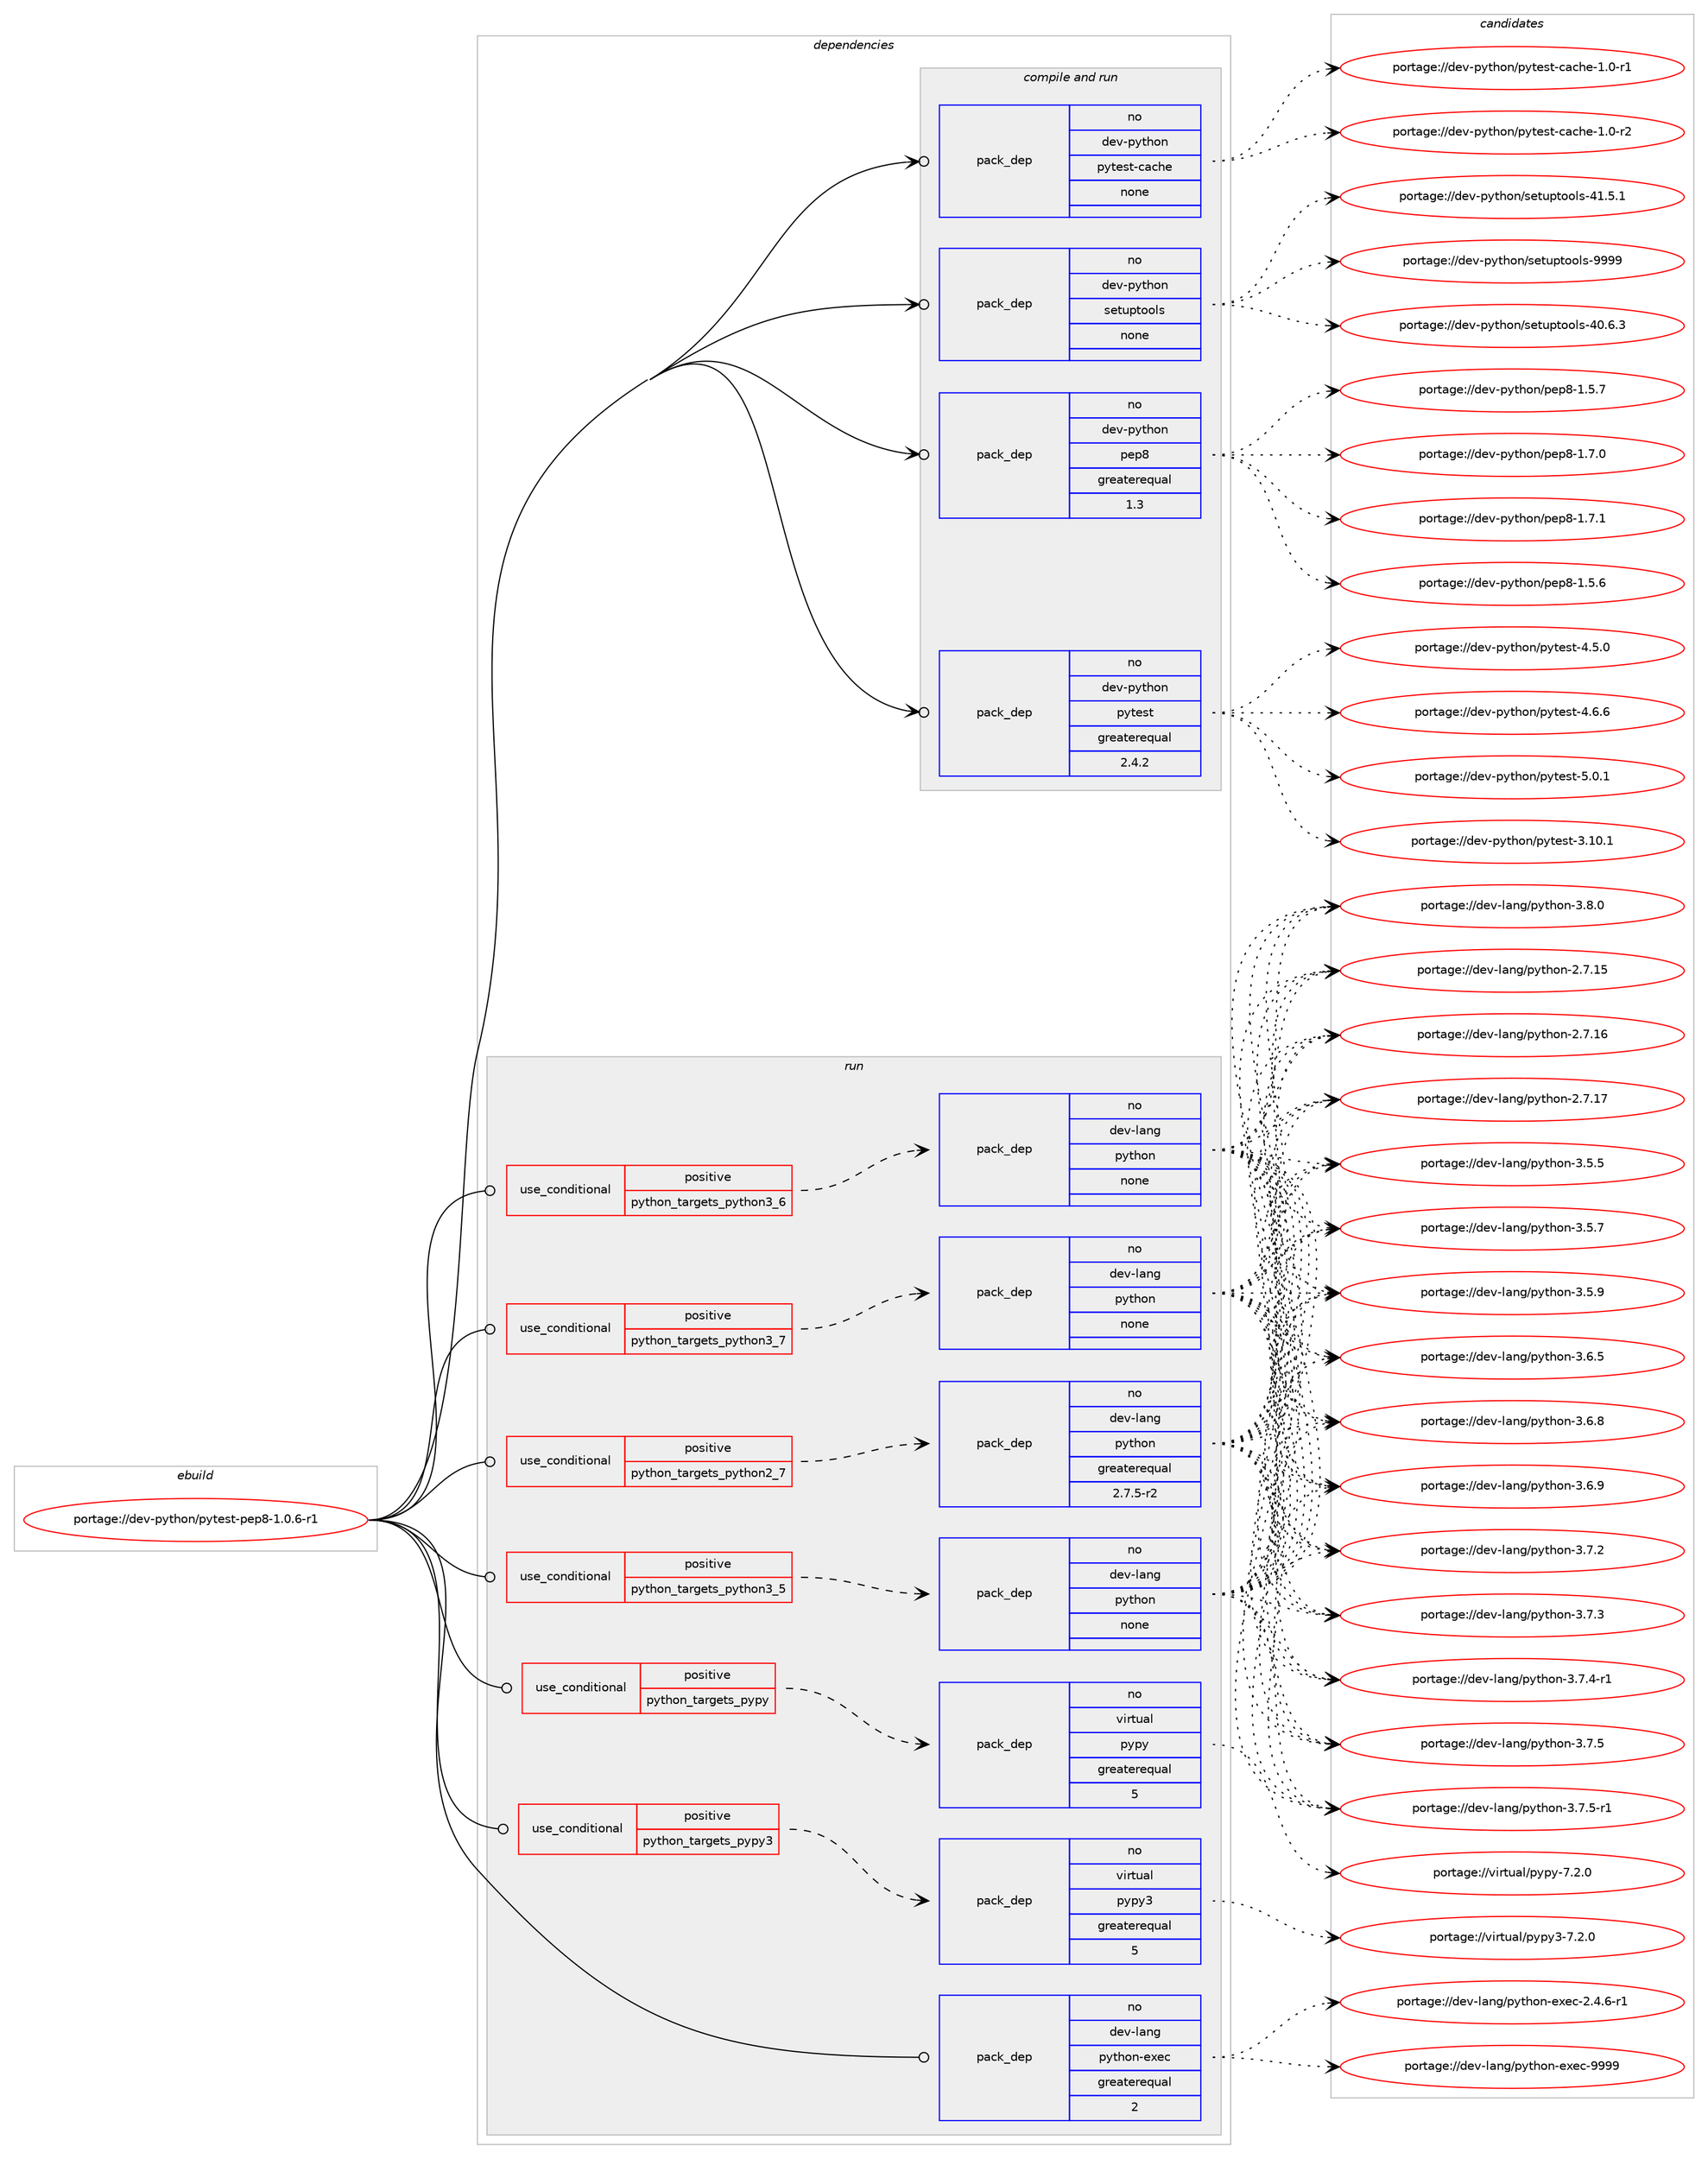 digraph prolog {

# *************
# Graph options
# *************

newrank=true;
concentrate=true;
compound=true;
graph [rankdir=LR,fontname=Helvetica,fontsize=10,ranksep=1.5];#, ranksep=2.5, nodesep=0.2];
edge  [arrowhead=vee];
node  [fontname=Helvetica,fontsize=10];

# **********
# The ebuild
# **********

subgraph cluster_leftcol {
color=gray;
rank=same;
label=<<i>ebuild</i>>;
id [label="portage://dev-python/pytest-pep8-1.0.6-r1", color=red, width=4, href="../dev-python/pytest-pep8-1.0.6-r1.svg"];
}

# ****************
# The dependencies
# ****************

subgraph cluster_midcol {
color=gray;
label=<<i>dependencies</i>>;
subgraph cluster_compile {
fillcolor="#eeeeee";
style=filled;
label=<<i>compile</i>>;
}
subgraph cluster_compileandrun {
fillcolor="#eeeeee";
style=filled;
label=<<i>compile and run</i>>;
subgraph pack124908 {
dependency164748 [label=<<TABLE BORDER="0" CELLBORDER="1" CELLSPACING="0" CELLPADDING="4" WIDTH="220"><TR><TD ROWSPAN="6" CELLPADDING="30">pack_dep</TD></TR><TR><TD WIDTH="110">no</TD></TR><TR><TD>dev-python</TD></TR><TR><TD>pep8</TD></TR><TR><TD>greaterequal</TD></TR><TR><TD>1.3</TD></TR></TABLE>>, shape=none, color=blue];
}
id:e -> dependency164748:w [weight=20,style="solid",arrowhead="odotvee"];
subgraph pack124909 {
dependency164749 [label=<<TABLE BORDER="0" CELLBORDER="1" CELLSPACING="0" CELLPADDING="4" WIDTH="220"><TR><TD ROWSPAN="6" CELLPADDING="30">pack_dep</TD></TR><TR><TD WIDTH="110">no</TD></TR><TR><TD>dev-python</TD></TR><TR><TD>pytest</TD></TR><TR><TD>greaterequal</TD></TR><TR><TD>2.4.2</TD></TR></TABLE>>, shape=none, color=blue];
}
id:e -> dependency164749:w [weight=20,style="solid",arrowhead="odotvee"];
subgraph pack124910 {
dependency164750 [label=<<TABLE BORDER="0" CELLBORDER="1" CELLSPACING="0" CELLPADDING="4" WIDTH="220"><TR><TD ROWSPAN="6" CELLPADDING="30">pack_dep</TD></TR><TR><TD WIDTH="110">no</TD></TR><TR><TD>dev-python</TD></TR><TR><TD>pytest-cache</TD></TR><TR><TD>none</TD></TR><TR><TD></TD></TR></TABLE>>, shape=none, color=blue];
}
id:e -> dependency164750:w [weight=20,style="solid",arrowhead="odotvee"];
subgraph pack124911 {
dependency164751 [label=<<TABLE BORDER="0" CELLBORDER="1" CELLSPACING="0" CELLPADDING="4" WIDTH="220"><TR><TD ROWSPAN="6" CELLPADDING="30">pack_dep</TD></TR><TR><TD WIDTH="110">no</TD></TR><TR><TD>dev-python</TD></TR><TR><TD>setuptools</TD></TR><TR><TD>none</TD></TR><TR><TD></TD></TR></TABLE>>, shape=none, color=blue];
}
id:e -> dependency164751:w [weight=20,style="solid",arrowhead="odotvee"];
}
subgraph cluster_run {
fillcolor="#eeeeee";
style=filled;
label=<<i>run</i>>;
subgraph cond36453 {
dependency164752 [label=<<TABLE BORDER="0" CELLBORDER="1" CELLSPACING="0" CELLPADDING="4"><TR><TD ROWSPAN="3" CELLPADDING="10">use_conditional</TD></TR><TR><TD>positive</TD></TR><TR><TD>python_targets_pypy</TD></TR></TABLE>>, shape=none, color=red];
subgraph pack124912 {
dependency164753 [label=<<TABLE BORDER="0" CELLBORDER="1" CELLSPACING="0" CELLPADDING="4" WIDTH="220"><TR><TD ROWSPAN="6" CELLPADDING="30">pack_dep</TD></TR><TR><TD WIDTH="110">no</TD></TR><TR><TD>virtual</TD></TR><TR><TD>pypy</TD></TR><TR><TD>greaterequal</TD></TR><TR><TD>5</TD></TR></TABLE>>, shape=none, color=blue];
}
dependency164752:e -> dependency164753:w [weight=20,style="dashed",arrowhead="vee"];
}
id:e -> dependency164752:w [weight=20,style="solid",arrowhead="odot"];
subgraph cond36454 {
dependency164754 [label=<<TABLE BORDER="0" CELLBORDER="1" CELLSPACING="0" CELLPADDING="4"><TR><TD ROWSPAN="3" CELLPADDING="10">use_conditional</TD></TR><TR><TD>positive</TD></TR><TR><TD>python_targets_pypy3</TD></TR></TABLE>>, shape=none, color=red];
subgraph pack124913 {
dependency164755 [label=<<TABLE BORDER="0" CELLBORDER="1" CELLSPACING="0" CELLPADDING="4" WIDTH="220"><TR><TD ROWSPAN="6" CELLPADDING="30">pack_dep</TD></TR><TR><TD WIDTH="110">no</TD></TR><TR><TD>virtual</TD></TR><TR><TD>pypy3</TD></TR><TR><TD>greaterequal</TD></TR><TR><TD>5</TD></TR></TABLE>>, shape=none, color=blue];
}
dependency164754:e -> dependency164755:w [weight=20,style="dashed",arrowhead="vee"];
}
id:e -> dependency164754:w [weight=20,style="solid",arrowhead="odot"];
subgraph cond36455 {
dependency164756 [label=<<TABLE BORDER="0" CELLBORDER="1" CELLSPACING="0" CELLPADDING="4"><TR><TD ROWSPAN="3" CELLPADDING="10">use_conditional</TD></TR><TR><TD>positive</TD></TR><TR><TD>python_targets_python2_7</TD></TR></TABLE>>, shape=none, color=red];
subgraph pack124914 {
dependency164757 [label=<<TABLE BORDER="0" CELLBORDER="1" CELLSPACING="0" CELLPADDING="4" WIDTH="220"><TR><TD ROWSPAN="6" CELLPADDING="30">pack_dep</TD></TR><TR><TD WIDTH="110">no</TD></TR><TR><TD>dev-lang</TD></TR><TR><TD>python</TD></TR><TR><TD>greaterequal</TD></TR><TR><TD>2.7.5-r2</TD></TR></TABLE>>, shape=none, color=blue];
}
dependency164756:e -> dependency164757:w [weight=20,style="dashed",arrowhead="vee"];
}
id:e -> dependency164756:w [weight=20,style="solid",arrowhead="odot"];
subgraph cond36456 {
dependency164758 [label=<<TABLE BORDER="0" CELLBORDER="1" CELLSPACING="0" CELLPADDING="4"><TR><TD ROWSPAN="3" CELLPADDING="10">use_conditional</TD></TR><TR><TD>positive</TD></TR><TR><TD>python_targets_python3_5</TD></TR></TABLE>>, shape=none, color=red];
subgraph pack124915 {
dependency164759 [label=<<TABLE BORDER="0" CELLBORDER="1" CELLSPACING="0" CELLPADDING="4" WIDTH="220"><TR><TD ROWSPAN="6" CELLPADDING="30">pack_dep</TD></TR><TR><TD WIDTH="110">no</TD></TR><TR><TD>dev-lang</TD></TR><TR><TD>python</TD></TR><TR><TD>none</TD></TR><TR><TD></TD></TR></TABLE>>, shape=none, color=blue];
}
dependency164758:e -> dependency164759:w [weight=20,style="dashed",arrowhead="vee"];
}
id:e -> dependency164758:w [weight=20,style="solid",arrowhead="odot"];
subgraph cond36457 {
dependency164760 [label=<<TABLE BORDER="0" CELLBORDER="1" CELLSPACING="0" CELLPADDING="4"><TR><TD ROWSPAN="3" CELLPADDING="10">use_conditional</TD></TR><TR><TD>positive</TD></TR><TR><TD>python_targets_python3_6</TD></TR></TABLE>>, shape=none, color=red];
subgraph pack124916 {
dependency164761 [label=<<TABLE BORDER="0" CELLBORDER="1" CELLSPACING="0" CELLPADDING="4" WIDTH="220"><TR><TD ROWSPAN="6" CELLPADDING="30">pack_dep</TD></TR><TR><TD WIDTH="110">no</TD></TR><TR><TD>dev-lang</TD></TR><TR><TD>python</TD></TR><TR><TD>none</TD></TR><TR><TD></TD></TR></TABLE>>, shape=none, color=blue];
}
dependency164760:e -> dependency164761:w [weight=20,style="dashed",arrowhead="vee"];
}
id:e -> dependency164760:w [weight=20,style="solid",arrowhead="odot"];
subgraph cond36458 {
dependency164762 [label=<<TABLE BORDER="0" CELLBORDER="1" CELLSPACING="0" CELLPADDING="4"><TR><TD ROWSPAN="3" CELLPADDING="10">use_conditional</TD></TR><TR><TD>positive</TD></TR><TR><TD>python_targets_python3_7</TD></TR></TABLE>>, shape=none, color=red];
subgraph pack124917 {
dependency164763 [label=<<TABLE BORDER="0" CELLBORDER="1" CELLSPACING="0" CELLPADDING="4" WIDTH="220"><TR><TD ROWSPAN="6" CELLPADDING="30">pack_dep</TD></TR><TR><TD WIDTH="110">no</TD></TR><TR><TD>dev-lang</TD></TR><TR><TD>python</TD></TR><TR><TD>none</TD></TR><TR><TD></TD></TR></TABLE>>, shape=none, color=blue];
}
dependency164762:e -> dependency164763:w [weight=20,style="dashed",arrowhead="vee"];
}
id:e -> dependency164762:w [weight=20,style="solid",arrowhead="odot"];
subgraph pack124918 {
dependency164764 [label=<<TABLE BORDER="0" CELLBORDER="1" CELLSPACING="0" CELLPADDING="4" WIDTH="220"><TR><TD ROWSPAN="6" CELLPADDING="30">pack_dep</TD></TR><TR><TD WIDTH="110">no</TD></TR><TR><TD>dev-lang</TD></TR><TR><TD>python-exec</TD></TR><TR><TD>greaterequal</TD></TR><TR><TD>2</TD></TR></TABLE>>, shape=none, color=blue];
}
id:e -> dependency164764:w [weight=20,style="solid",arrowhead="odot"];
}
}

# **************
# The candidates
# **************

subgraph cluster_choices {
rank=same;
color=gray;
label=<<i>candidates</i>>;

subgraph choice124908 {
color=black;
nodesep=1;
choiceportage100101118451121211161041111104711210111256454946534654 [label="portage://dev-python/pep8-1.5.6", color=red, width=4,href="../dev-python/pep8-1.5.6.svg"];
choiceportage100101118451121211161041111104711210111256454946534655 [label="portage://dev-python/pep8-1.5.7", color=red, width=4,href="../dev-python/pep8-1.5.7.svg"];
choiceportage100101118451121211161041111104711210111256454946554648 [label="portage://dev-python/pep8-1.7.0", color=red, width=4,href="../dev-python/pep8-1.7.0.svg"];
choiceportage100101118451121211161041111104711210111256454946554649 [label="portage://dev-python/pep8-1.7.1", color=red, width=4,href="../dev-python/pep8-1.7.1.svg"];
dependency164748:e -> choiceportage100101118451121211161041111104711210111256454946534654:w [style=dotted,weight="100"];
dependency164748:e -> choiceportage100101118451121211161041111104711210111256454946534655:w [style=dotted,weight="100"];
dependency164748:e -> choiceportage100101118451121211161041111104711210111256454946554648:w [style=dotted,weight="100"];
dependency164748:e -> choiceportage100101118451121211161041111104711210111256454946554649:w [style=dotted,weight="100"];
}
subgraph choice124909 {
color=black;
nodesep=1;
choiceportage100101118451121211161041111104711212111610111511645514649484649 [label="portage://dev-python/pytest-3.10.1", color=red, width=4,href="../dev-python/pytest-3.10.1.svg"];
choiceportage1001011184511212111610411111047112121116101115116455246534648 [label="portage://dev-python/pytest-4.5.0", color=red, width=4,href="../dev-python/pytest-4.5.0.svg"];
choiceportage1001011184511212111610411111047112121116101115116455246544654 [label="portage://dev-python/pytest-4.6.6", color=red, width=4,href="../dev-python/pytest-4.6.6.svg"];
choiceportage1001011184511212111610411111047112121116101115116455346484649 [label="portage://dev-python/pytest-5.0.1", color=red, width=4,href="../dev-python/pytest-5.0.1.svg"];
dependency164749:e -> choiceportage100101118451121211161041111104711212111610111511645514649484649:w [style=dotted,weight="100"];
dependency164749:e -> choiceportage1001011184511212111610411111047112121116101115116455246534648:w [style=dotted,weight="100"];
dependency164749:e -> choiceportage1001011184511212111610411111047112121116101115116455246544654:w [style=dotted,weight="100"];
dependency164749:e -> choiceportage1001011184511212111610411111047112121116101115116455346484649:w [style=dotted,weight="100"];
}
subgraph choice124910 {
color=black;
nodesep=1;
choiceportage100101118451121211161041111104711212111610111511645999799104101454946484511449 [label="portage://dev-python/pytest-cache-1.0-r1", color=red, width=4,href="../dev-python/pytest-cache-1.0-r1.svg"];
choiceportage100101118451121211161041111104711212111610111511645999799104101454946484511450 [label="portage://dev-python/pytest-cache-1.0-r2", color=red, width=4,href="../dev-python/pytest-cache-1.0-r2.svg"];
dependency164750:e -> choiceportage100101118451121211161041111104711212111610111511645999799104101454946484511449:w [style=dotted,weight="100"];
dependency164750:e -> choiceportage100101118451121211161041111104711212111610111511645999799104101454946484511450:w [style=dotted,weight="100"];
}
subgraph choice124911 {
color=black;
nodesep=1;
choiceportage100101118451121211161041111104711510111611711211611111110811545524846544651 [label="portage://dev-python/setuptools-40.6.3", color=red, width=4,href="../dev-python/setuptools-40.6.3.svg"];
choiceportage100101118451121211161041111104711510111611711211611111110811545524946534649 [label="portage://dev-python/setuptools-41.5.1", color=red, width=4,href="../dev-python/setuptools-41.5.1.svg"];
choiceportage10010111845112121116104111110471151011161171121161111111081154557575757 [label="portage://dev-python/setuptools-9999", color=red, width=4,href="../dev-python/setuptools-9999.svg"];
dependency164751:e -> choiceportage100101118451121211161041111104711510111611711211611111110811545524846544651:w [style=dotted,weight="100"];
dependency164751:e -> choiceportage100101118451121211161041111104711510111611711211611111110811545524946534649:w [style=dotted,weight="100"];
dependency164751:e -> choiceportage10010111845112121116104111110471151011161171121161111111081154557575757:w [style=dotted,weight="100"];
}
subgraph choice124912 {
color=black;
nodesep=1;
choiceportage1181051141161179710847112121112121455546504648 [label="portage://virtual/pypy-7.2.0", color=red, width=4,href="../virtual/pypy-7.2.0.svg"];
dependency164753:e -> choiceportage1181051141161179710847112121112121455546504648:w [style=dotted,weight="100"];
}
subgraph choice124913 {
color=black;
nodesep=1;
choiceportage118105114116117971084711212111212151455546504648 [label="portage://virtual/pypy3-7.2.0", color=red, width=4,href="../virtual/pypy3-7.2.0.svg"];
dependency164755:e -> choiceportage118105114116117971084711212111212151455546504648:w [style=dotted,weight="100"];
}
subgraph choice124914 {
color=black;
nodesep=1;
choiceportage10010111845108971101034711212111610411111045504655464953 [label="portage://dev-lang/python-2.7.15", color=red, width=4,href="../dev-lang/python-2.7.15.svg"];
choiceportage10010111845108971101034711212111610411111045504655464954 [label="portage://dev-lang/python-2.7.16", color=red, width=4,href="../dev-lang/python-2.7.16.svg"];
choiceportage10010111845108971101034711212111610411111045504655464955 [label="portage://dev-lang/python-2.7.17", color=red, width=4,href="../dev-lang/python-2.7.17.svg"];
choiceportage100101118451089711010347112121116104111110455146534653 [label="portage://dev-lang/python-3.5.5", color=red, width=4,href="../dev-lang/python-3.5.5.svg"];
choiceportage100101118451089711010347112121116104111110455146534655 [label="portage://dev-lang/python-3.5.7", color=red, width=4,href="../dev-lang/python-3.5.7.svg"];
choiceportage100101118451089711010347112121116104111110455146534657 [label="portage://dev-lang/python-3.5.9", color=red, width=4,href="../dev-lang/python-3.5.9.svg"];
choiceportage100101118451089711010347112121116104111110455146544653 [label="portage://dev-lang/python-3.6.5", color=red, width=4,href="../dev-lang/python-3.6.5.svg"];
choiceportage100101118451089711010347112121116104111110455146544656 [label="portage://dev-lang/python-3.6.8", color=red, width=4,href="../dev-lang/python-3.6.8.svg"];
choiceportage100101118451089711010347112121116104111110455146544657 [label="portage://dev-lang/python-3.6.9", color=red, width=4,href="../dev-lang/python-3.6.9.svg"];
choiceportage100101118451089711010347112121116104111110455146554650 [label="portage://dev-lang/python-3.7.2", color=red, width=4,href="../dev-lang/python-3.7.2.svg"];
choiceportage100101118451089711010347112121116104111110455146554651 [label="portage://dev-lang/python-3.7.3", color=red, width=4,href="../dev-lang/python-3.7.3.svg"];
choiceportage1001011184510897110103471121211161041111104551465546524511449 [label="portage://dev-lang/python-3.7.4-r1", color=red, width=4,href="../dev-lang/python-3.7.4-r1.svg"];
choiceportage100101118451089711010347112121116104111110455146554653 [label="portage://dev-lang/python-3.7.5", color=red, width=4,href="../dev-lang/python-3.7.5.svg"];
choiceportage1001011184510897110103471121211161041111104551465546534511449 [label="portage://dev-lang/python-3.7.5-r1", color=red, width=4,href="../dev-lang/python-3.7.5-r1.svg"];
choiceportage100101118451089711010347112121116104111110455146564648 [label="portage://dev-lang/python-3.8.0", color=red, width=4,href="../dev-lang/python-3.8.0.svg"];
dependency164757:e -> choiceportage10010111845108971101034711212111610411111045504655464953:w [style=dotted,weight="100"];
dependency164757:e -> choiceportage10010111845108971101034711212111610411111045504655464954:w [style=dotted,weight="100"];
dependency164757:e -> choiceportage10010111845108971101034711212111610411111045504655464955:w [style=dotted,weight="100"];
dependency164757:e -> choiceportage100101118451089711010347112121116104111110455146534653:w [style=dotted,weight="100"];
dependency164757:e -> choiceportage100101118451089711010347112121116104111110455146534655:w [style=dotted,weight="100"];
dependency164757:e -> choiceportage100101118451089711010347112121116104111110455146534657:w [style=dotted,weight="100"];
dependency164757:e -> choiceportage100101118451089711010347112121116104111110455146544653:w [style=dotted,weight="100"];
dependency164757:e -> choiceportage100101118451089711010347112121116104111110455146544656:w [style=dotted,weight="100"];
dependency164757:e -> choiceportage100101118451089711010347112121116104111110455146544657:w [style=dotted,weight="100"];
dependency164757:e -> choiceportage100101118451089711010347112121116104111110455146554650:w [style=dotted,weight="100"];
dependency164757:e -> choiceportage100101118451089711010347112121116104111110455146554651:w [style=dotted,weight="100"];
dependency164757:e -> choiceportage1001011184510897110103471121211161041111104551465546524511449:w [style=dotted,weight="100"];
dependency164757:e -> choiceportage100101118451089711010347112121116104111110455146554653:w [style=dotted,weight="100"];
dependency164757:e -> choiceportage1001011184510897110103471121211161041111104551465546534511449:w [style=dotted,weight="100"];
dependency164757:e -> choiceportage100101118451089711010347112121116104111110455146564648:w [style=dotted,weight="100"];
}
subgraph choice124915 {
color=black;
nodesep=1;
choiceportage10010111845108971101034711212111610411111045504655464953 [label="portage://dev-lang/python-2.7.15", color=red, width=4,href="../dev-lang/python-2.7.15.svg"];
choiceportage10010111845108971101034711212111610411111045504655464954 [label="portage://dev-lang/python-2.7.16", color=red, width=4,href="../dev-lang/python-2.7.16.svg"];
choiceportage10010111845108971101034711212111610411111045504655464955 [label="portage://dev-lang/python-2.7.17", color=red, width=4,href="../dev-lang/python-2.7.17.svg"];
choiceportage100101118451089711010347112121116104111110455146534653 [label="portage://dev-lang/python-3.5.5", color=red, width=4,href="../dev-lang/python-3.5.5.svg"];
choiceportage100101118451089711010347112121116104111110455146534655 [label="portage://dev-lang/python-3.5.7", color=red, width=4,href="../dev-lang/python-3.5.7.svg"];
choiceportage100101118451089711010347112121116104111110455146534657 [label="portage://dev-lang/python-3.5.9", color=red, width=4,href="../dev-lang/python-3.5.9.svg"];
choiceportage100101118451089711010347112121116104111110455146544653 [label="portage://dev-lang/python-3.6.5", color=red, width=4,href="../dev-lang/python-3.6.5.svg"];
choiceportage100101118451089711010347112121116104111110455146544656 [label="portage://dev-lang/python-3.6.8", color=red, width=4,href="../dev-lang/python-3.6.8.svg"];
choiceportage100101118451089711010347112121116104111110455146544657 [label="portage://dev-lang/python-3.6.9", color=red, width=4,href="../dev-lang/python-3.6.9.svg"];
choiceportage100101118451089711010347112121116104111110455146554650 [label="portage://dev-lang/python-3.7.2", color=red, width=4,href="../dev-lang/python-3.7.2.svg"];
choiceportage100101118451089711010347112121116104111110455146554651 [label="portage://dev-lang/python-3.7.3", color=red, width=4,href="../dev-lang/python-3.7.3.svg"];
choiceportage1001011184510897110103471121211161041111104551465546524511449 [label="portage://dev-lang/python-3.7.4-r1", color=red, width=4,href="../dev-lang/python-3.7.4-r1.svg"];
choiceportage100101118451089711010347112121116104111110455146554653 [label="portage://dev-lang/python-3.7.5", color=red, width=4,href="../dev-lang/python-3.7.5.svg"];
choiceportage1001011184510897110103471121211161041111104551465546534511449 [label="portage://dev-lang/python-3.7.5-r1", color=red, width=4,href="../dev-lang/python-3.7.5-r1.svg"];
choiceportage100101118451089711010347112121116104111110455146564648 [label="portage://dev-lang/python-3.8.0", color=red, width=4,href="../dev-lang/python-3.8.0.svg"];
dependency164759:e -> choiceportage10010111845108971101034711212111610411111045504655464953:w [style=dotted,weight="100"];
dependency164759:e -> choiceportage10010111845108971101034711212111610411111045504655464954:w [style=dotted,weight="100"];
dependency164759:e -> choiceportage10010111845108971101034711212111610411111045504655464955:w [style=dotted,weight="100"];
dependency164759:e -> choiceportage100101118451089711010347112121116104111110455146534653:w [style=dotted,weight="100"];
dependency164759:e -> choiceportage100101118451089711010347112121116104111110455146534655:w [style=dotted,weight="100"];
dependency164759:e -> choiceportage100101118451089711010347112121116104111110455146534657:w [style=dotted,weight="100"];
dependency164759:e -> choiceportage100101118451089711010347112121116104111110455146544653:w [style=dotted,weight="100"];
dependency164759:e -> choiceportage100101118451089711010347112121116104111110455146544656:w [style=dotted,weight="100"];
dependency164759:e -> choiceportage100101118451089711010347112121116104111110455146544657:w [style=dotted,weight="100"];
dependency164759:e -> choiceportage100101118451089711010347112121116104111110455146554650:w [style=dotted,weight="100"];
dependency164759:e -> choiceportage100101118451089711010347112121116104111110455146554651:w [style=dotted,weight="100"];
dependency164759:e -> choiceportage1001011184510897110103471121211161041111104551465546524511449:w [style=dotted,weight="100"];
dependency164759:e -> choiceportage100101118451089711010347112121116104111110455146554653:w [style=dotted,weight="100"];
dependency164759:e -> choiceportage1001011184510897110103471121211161041111104551465546534511449:w [style=dotted,weight="100"];
dependency164759:e -> choiceportage100101118451089711010347112121116104111110455146564648:w [style=dotted,weight="100"];
}
subgraph choice124916 {
color=black;
nodesep=1;
choiceportage10010111845108971101034711212111610411111045504655464953 [label="portage://dev-lang/python-2.7.15", color=red, width=4,href="../dev-lang/python-2.7.15.svg"];
choiceportage10010111845108971101034711212111610411111045504655464954 [label="portage://dev-lang/python-2.7.16", color=red, width=4,href="../dev-lang/python-2.7.16.svg"];
choiceportage10010111845108971101034711212111610411111045504655464955 [label="portage://dev-lang/python-2.7.17", color=red, width=4,href="../dev-lang/python-2.7.17.svg"];
choiceportage100101118451089711010347112121116104111110455146534653 [label="portage://dev-lang/python-3.5.5", color=red, width=4,href="../dev-lang/python-3.5.5.svg"];
choiceportage100101118451089711010347112121116104111110455146534655 [label="portage://dev-lang/python-3.5.7", color=red, width=4,href="../dev-lang/python-3.5.7.svg"];
choiceportage100101118451089711010347112121116104111110455146534657 [label="portage://dev-lang/python-3.5.9", color=red, width=4,href="../dev-lang/python-3.5.9.svg"];
choiceportage100101118451089711010347112121116104111110455146544653 [label="portage://dev-lang/python-3.6.5", color=red, width=4,href="../dev-lang/python-3.6.5.svg"];
choiceportage100101118451089711010347112121116104111110455146544656 [label="portage://dev-lang/python-3.6.8", color=red, width=4,href="../dev-lang/python-3.6.8.svg"];
choiceportage100101118451089711010347112121116104111110455146544657 [label="portage://dev-lang/python-3.6.9", color=red, width=4,href="../dev-lang/python-3.6.9.svg"];
choiceportage100101118451089711010347112121116104111110455146554650 [label="portage://dev-lang/python-3.7.2", color=red, width=4,href="../dev-lang/python-3.7.2.svg"];
choiceportage100101118451089711010347112121116104111110455146554651 [label="portage://dev-lang/python-3.7.3", color=red, width=4,href="../dev-lang/python-3.7.3.svg"];
choiceportage1001011184510897110103471121211161041111104551465546524511449 [label="portage://dev-lang/python-3.7.4-r1", color=red, width=4,href="../dev-lang/python-3.7.4-r1.svg"];
choiceportage100101118451089711010347112121116104111110455146554653 [label="portage://dev-lang/python-3.7.5", color=red, width=4,href="../dev-lang/python-3.7.5.svg"];
choiceportage1001011184510897110103471121211161041111104551465546534511449 [label="portage://dev-lang/python-3.7.5-r1", color=red, width=4,href="../dev-lang/python-3.7.5-r1.svg"];
choiceportage100101118451089711010347112121116104111110455146564648 [label="portage://dev-lang/python-3.8.0", color=red, width=4,href="../dev-lang/python-3.8.0.svg"];
dependency164761:e -> choiceportage10010111845108971101034711212111610411111045504655464953:w [style=dotted,weight="100"];
dependency164761:e -> choiceportage10010111845108971101034711212111610411111045504655464954:w [style=dotted,weight="100"];
dependency164761:e -> choiceportage10010111845108971101034711212111610411111045504655464955:w [style=dotted,weight="100"];
dependency164761:e -> choiceportage100101118451089711010347112121116104111110455146534653:w [style=dotted,weight="100"];
dependency164761:e -> choiceportage100101118451089711010347112121116104111110455146534655:w [style=dotted,weight="100"];
dependency164761:e -> choiceportage100101118451089711010347112121116104111110455146534657:w [style=dotted,weight="100"];
dependency164761:e -> choiceportage100101118451089711010347112121116104111110455146544653:w [style=dotted,weight="100"];
dependency164761:e -> choiceportage100101118451089711010347112121116104111110455146544656:w [style=dotted,weight="100"];
dependency164761:e -> choiceportage100101118451089711010347112121116104111110455146544657:w [style=dotted,weight="100"];
dependency164761:e -> choiceportage100101118451089711010347112121116104111110455146554650:w [style=dotted,weight="100"];
dependency164761:e -> choiceportage100101118451089711010347112121116104111110455146554651:w [style=dotted,weight="100"];
dependency164761:e -> choiceportage1001011184510897110103471121211161041111104551465546524511449:w [style=dotted,weight="100"];
dependency164761:e -> choiceportage100101118451089711010347112121116104111110455146554653:w [style=dotted,weight="100"];
dependency164761:e -> choiceportage1001011184510897110103471121211161041111104551465546534511449:w [style=dotted,weight="100"];
dependency164761:e -> choiceportage100101118451089711010347112121116104111110455146564648:w [style=dotted,weight="100"];
}
subgraph choice124917 {
color=black;
nodesep=1;
choiceportage10010111845108971101034711212111610411111045504655464953 [label="portage://dev-lang/python-2.7.15", color=red, width=4,href="../dev-lang/python-2.7.15.svg"];
choiceportage10010111845108971101034711212111610411111045504655464954 [label="portage://dev-lang/python-2.7.16", color=red, width=4,href="../dev-lang/python-2.7.16.svg"];
choiceportage10010111845108971101034711212111610411111045504655464955 [label="portage://dev-lang/python-2.7.17", color=red, width=4,href="../dev-lang/python-2.7.17.svg"];
choiceportage100101118451089711010347112121116104111110455146534653 [label="portage://dev-lang/python-3.5.5", color=red, width=4,href="../dev-lang/python-3.5.5.svg"];
choiceportage100101118451089711010347112121116104111110455146534655 [label="portage://dev-lang/python-3.5.7", color=red, width=4,href="../dev-lang/python-3.5.7.svg"];
choiceportage100101118451089711010347112121116104111110455146534657 [label="portage://dev-lang/python-3.5.9", color=red, width=4,href="../dev-lang/python-3.5.9.svg"];
choiceportage100101118451089711010347112121116104111110455146544653 [label="portage://dev-lang/python-3.6.5", color=red, width=4,href="../dev-lang/python-3.6.5.svg"];
choiceportage100101118451089711010347112121116104111110455146544656 [label="portage://dev-lang/python-3.6.8", color=red, width=4,href="../dev-lang/python-3.6.8.svg"];
choiceportage100101118451089711010347112121116104111110455146544657 [label="portage://dev-lang/python-3.6.9", color=red, width=4,href="../dev-lang/python-3.6.9.svg"];
choiceportage100101118451089711010347112121116104111110455146554650 [label="portage://dev-lang/python-3.7.2", color=red, width=4,href="../dev-lang/python-3.7.2.svg"];
choiceportage100101118451089711010347112121116104111110455146554651 [label="portage://dev-lang/python-3.7.3", color=red, width=4,href="../dev-lang/python-3.7.3.svg"];
choiceportage1001011184510897110103471121211161041111104551465546524511449 [label="portage://dev-lang/python-3.7.4-r1", color=red, width=4,href="../dev-lang/python-3.7.4-r1.svg"];
choiceportage100101118451089711010347112121116104111110455146554653 [label="portage://dev-lang/python-3.7.5", color=red, width=4,href="../dev-lang/python-3.7.5.svg"];
choiceportage1001011184510897110103471121211161041111104551465546534511449 [label="portage://dev-lang/python-3.7.5-r1", color=red, width=4,href="../dev-lang/python-3.7.5-r1.svg"];
choiceportage100101118451089711010347112121116104111110455146564648 [label="portage://dev-lang/python-3.8.0", color=red, width=4,href="../dev-lang/python-3.8.0.svg"];
dependency164763:e -> choiceportage10010111845108971101034711212111610411111045504655464953:w [style=dotted,weight="100"];
dependency164763:e -> choiceportage10010111845108971101034711212111610411111045504655464954:w [style=dotted,weight="100"];
dependency164763:e -> choiceportage10010111845108971101034711212111610411111045504655464955:w [style=dotted,weight="100"];
dependency164763:e -> choiceportage100101118451089711010347112121116104111110455146534653:w [style=dotted,weight="100"];
dependency164763:e -> choiceportage100101118451089711010347112121116104111110455146534655:w [style=dotted,weight="100"];
dependency164763:e -> choiceportage100101118451089711010347112121116104111110455146534657:w [style=dotted,weight="100"];
dependency164763:e -> choiceportage100101118451089711010347112121116104111110455146544653:w [style=dotted,weight="100"];
dependency164763:e -> choiceportage100101118451089711010347112121116104111110455146544656:w [style=dotted,weight="100"];
dependency164763:e -> choiceportage100101118451089711010347112121116104111110455146544657:w [style=dotted,weight="100"];
dependency164763:e -> choiceportage100101118451089711010347112121116104111110455146554650:w [style=dotted,weight="100"];
dependency164763:e -> choiceportage100101118451089711010347112121116104111110455146554651:w [style=dotted,weight="100"];
dependency164763:e -> choiceportage1001011184510897110103471121211161041111104551465546524511449:w [style=dotted,weight="100"];
dependency164763:e -> choiceportage100101118451089711010347112121116104111110455146554653:w [style=dotted,weight="100"];
dependency164763:e -> choiceportage1001011184510897110103471121211161041111104551465546534511449:w [style=dotted,weight="100"];
dependency164763:e -> choiceportage100101118451089711010347112121116104111110455146564648:w [style=dotted,weight="100"];
}
subgraph choice124918 {
color=black;
nodesep=1;
choiceportage10010111845108971101034711212111610411111045101120101994550465246544511449 [label="portage://dev-lang/python-exec-2.4.6-r1", color=red, width=4,href="../dev-lang/python-exec-2.4.6-r1.svg"];
choiceportage10010111845108971101034711212111610411111045101120101994557575757 [label="portage://dev-lang/python-exec-9999", color=red, width=4,href="../dev-lang/python-exec-9999.svg"];
dependency164764:e -> choiceportage10010111845108971101034711212111610411111045101120101994550465246544511449:w [style=dotted,weight="100"];
dependency164764:e -> choiceportage10010111845108971101034711212111610411111045101120101994557575757:w [style=dotted,weight="100"];
}
}

}
